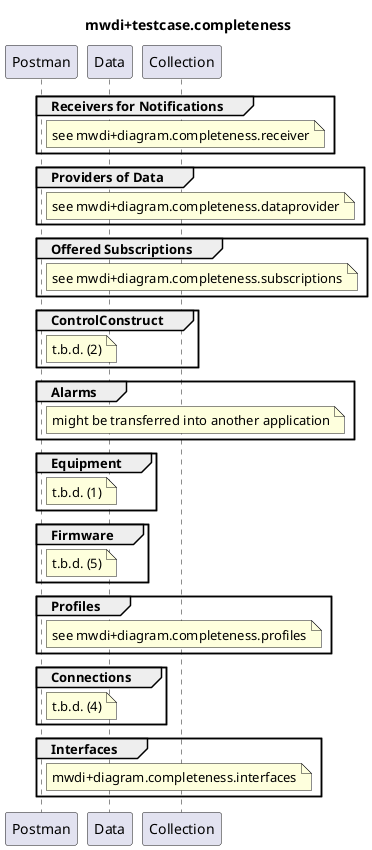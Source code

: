 @startuml mwdi+diagram.completeness
skinparam responseMessageBelowArrow true

title
mwdi+testcase.completeness
end title

participant "Postman" as Postman
participant "Data" as Data
participant "Collection" as Collection

group Receivers for Notifications
  note right Postman
    see mwdi+diagram.completeness.receiver
  end note
end

group Providers of Data
  note right Postman
    see mwdi+diagram.completeness.dataprovider
  end note
end

group Offered Subscriptions
  note right Postman
    see mwdi+diagram.completeness.subscriptions
  end note
end

group ControlConstruct
  note right Postman
    t.b.d. (2)
  end note
end

group Alarms
  note right Postman
    might be transferred into another application
  end note
end

group Equipment
  note right Postman
    t.b.d. (1)
  end note
end

group Firmware
  note right Postman
    t.b.d. (5)
  end note
end

group Profiles
  note right Postman
    see mwdi+diagram.completeness.profiles
  end note
end

group Connections
  note right Postman
    t.b.d. (4)
  end note
end

group Interfaces
  note right Postman
    mwdi+diagram.completeness.interfaces
  end note
end

deactivate Postman

@enduml
